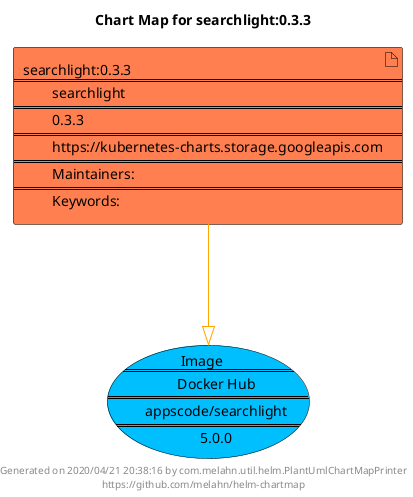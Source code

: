 @startuml
skinparam linetype ortho
skinparam backgroundColor white
skinparam usecaseBorderColor black
skinparam usecaseArrowColor LightSlateGray
skinparam artifactBorderColor black
skinparam artifactArrowColor LightSlateGray

title Chart Map for searchlight:0.3.3

'There is one referenced Helm Chart
artifact "searchlight:0.3.3\n====\n\tsearchlight\n====\n\t0.3.3\n====\n\thttps://kubernetes-charts.storage.googleapis.com\n====\n\tMaintainers: \n====\n\tKeywords: " as searchlight_0_3_3 #Coral

'There is one referenced Docker Image
usecase "Image\n====\n\tDocker Hub\n====\n\tappscode/searchlight\n====\n\t5.0.0" as appscode_searchlight_5_0_0 #DeepSkyBlue

'Chart Dependencies
searchlight_0_3_3--[#orange]-|>appscode_searchlight_5_0_0

center footer Generated on 2020/04/21 20:38:16 by com.melahn.util.helm.PlantUmlChartMapPrinter\nhttps://github.com/melahn/helm-chartmap
@enduml
